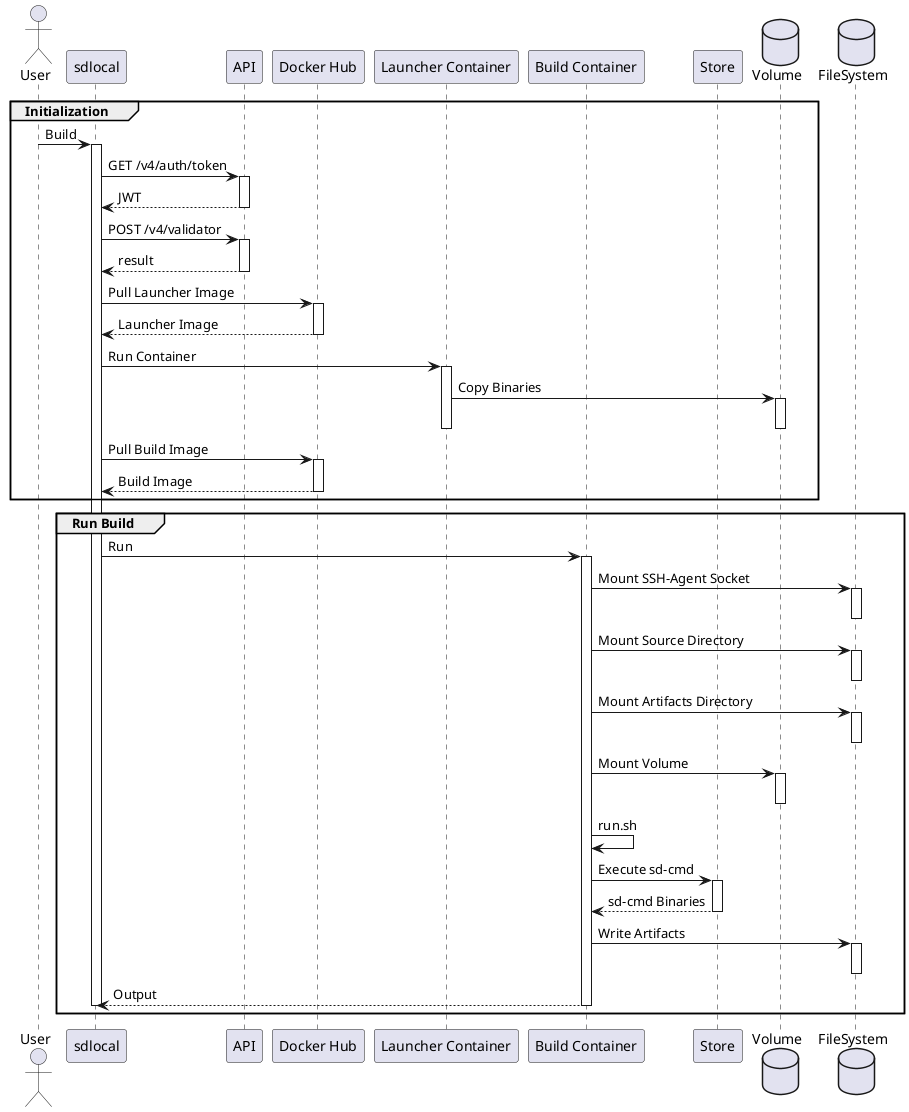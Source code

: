 @startuml
actor User
database Volume order 1
database FileSystem order 2

Group Initialization

	User -> sdlocal : Build
	activate sdlocal
        sdlocal -> API : GET /v4/auth/token
        activate API
            sdlocal <-- API : JWT
        deactivate API
		sdlocal -> API : POST /v4/validator
		activate API
			sdlocal <-- API: result
		deactivate API
		sdlocal -> "Docker Hub" : Pull Launcher Image
		activate "Docker Hub"
			sdlocal <-- "Docker Hub" : Launcher Image
		deactivate "Docker Hub"
		sdlocal -> "Launcher Container" : Run Container
		activate "Launcher Container"
			"Launcher Container" -> Volume : Copy Binaries
			activate Volume
			deactivate Volume
		deactivate "Launcher Container"
		sdlocal -> "Docker Hub" : Pull Build Image
		activate "Docker Hub"
			sdlocal <-- "Docker Hub" : Build Image
		deactivate "Docker Hub"
	end

	Group Run Build
		sdlocal -> "Build Container" : Run
		activate "Build Container"
                        "Build Container" -> FileSystem : Mount SSH-Agent Socket
			activate FileSystem
			deactivate FileSystem
			"Build Container" -> FileSystem : Mount Source Directory
			activate FileSystem
			deactivate FileSystem
			"Build Container" -> FileSystem : Mount Artifacts Directory
			activate FileSystem
			deactivate FileSystem
			"Build Container" -> Volume : Mount Volume
			activate Volume
			deactivate Volume
			"Build Container" -> "Build Container" : run.sh
			"Build Container" -> Store : Execute sd-cmd
			activate Store
				"Build Container" <-- Store : sd-cmd Binaries
			deactivate Store
                        "Build Container" -> FileSystem : Write Artifacts
                        activate FileSystem
                        deactivate FileSystem
			sdlocal <-- "Build Container" : Output
		deactivate "Build Container"
	deactivate sdlocal
end

@enduml
